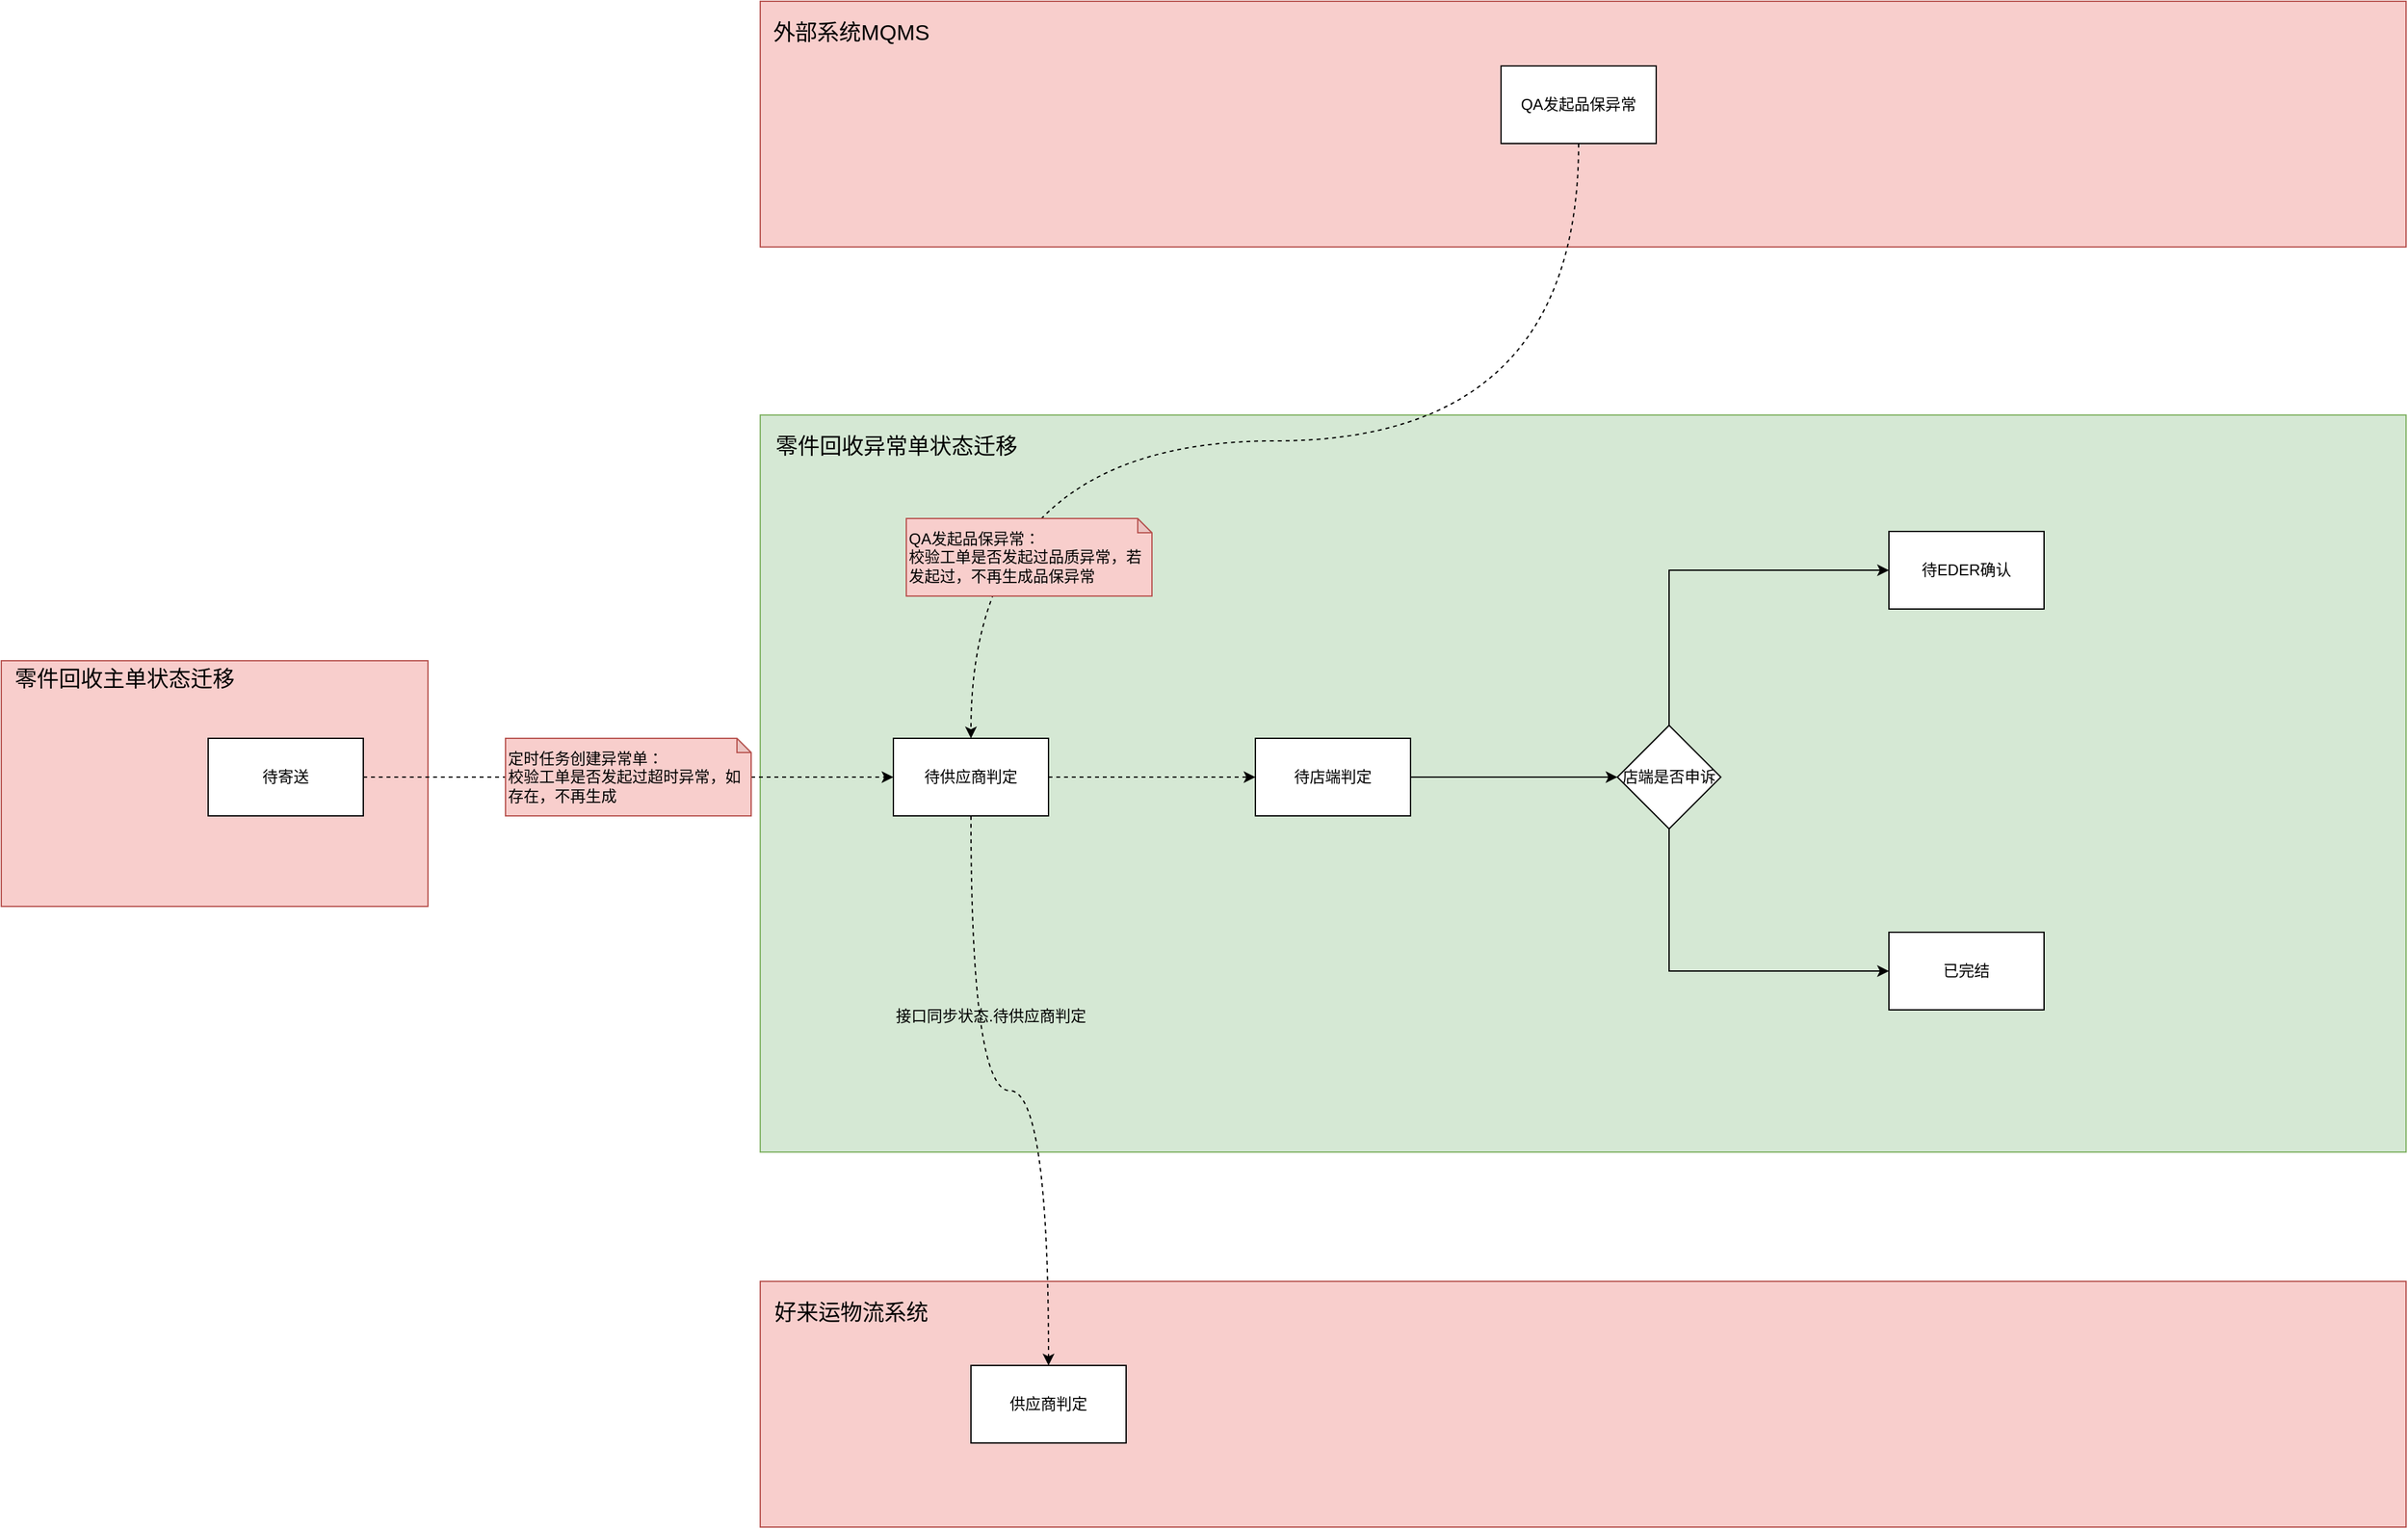 <mxfile version="24.2.3" type="github">
  <diagram id="C5RBs43oDa-KdzZeNtuy" name="Page-1">
    <mxGraphModel dx="1818" dy="2090" grid="1" gridSize="10" guides="1" tooltips="1" connect="1" arrows="1" fold="1" page="1" pageScale="1" pageWidth="827" pageHeight="1169" math="0" shadow="0">
      <root>
        <mxCell id="WIyWlLk6GJQsqaUBKTNV-0" />
        <mxCell id="WIyWlLk6GJQsqaUBKTNV-1" parent="WIyWlLk6GJQsqaUBKTNV-0" />
        <mxCell id="k3RtzrjtE9WO0fGIoLr3-0" value="" style="rounded=0;whiteSpace=wrap;html=1;fillColor=#f8cecc;strokeColor=#b85450;" vertex="1" parent="WIyWlLk6GJQsqaUBKTNV-1">
          <mxGeometry x="827" y="-150" width="1273" height="190" as="geometry" />
        </mxCell>
        <mxCell id="k3RtzrjtE9WO0fGIoLr3-1" value="" style="rounded=0;whiteSpace=wrap;html=1;fillColor=#d5e8d4;strokeColor=#82b366;" vertex="1" parent="WIyWlLk6GJQsqaUBKTNV-1">
          <mxGeometry x="827" y="170" width="1273" height="570" as="geometry" />
        </mxCell>
        <mxCell id="k3RtzrjtE9WO0fGIoLr3-2" value="" style="rounded=0;whiteSpace=wrap;html=1;fillColor=#f8cecc;strokeColor=#b85450;" vertex="1" parent="WIyWlLk6GJQsqaUBKTNV-1">
          <mxGeometry x="827" y="840" width="1273" height="190" as="geometry" />
        </mxCell>
        <mxCell id="k3RtzrjtE9WO0fGIoLr3-3" value="" style="rounded=0;whiteSpace=wrap;html=1;fillColor=#f8cecc;strokeColor=#b85450;" vertex="1" parent="WIyWlLk6GJQsqaUBKTNV-1">
          <mxGeometry x="240" y="360" width="330" height="190" as="geometry" />
        </mxCell>
        <mxCell id="k3RtzrjtE9WO0fGIoLr3-4" value="零件回收主单状态迁移" style="text;html=1;align=center;verticalAlign=middle;resizable=0;points=[];autosize=1;strokeColor=none;fillColor=none;fontSize=17;" vertex="1" parent="WIyWlLk6GJQsqaUBKTNV-1">
          <mxGeometry x="240" y="360" width="190" height="30" as="geometry" />
        </mxCell>
        <mxCell id="k3RtzrjtE9WO0fGIoLr3-14" style="edgeStyle=orthogonalEdgeStyle;rounded=0;orthogonalLoop=1;jettySize=auto;html=1;exitX=1;exitY=0.5;exitDx=0;exitDy=0;entryX=0;entryY=0.5;entryDx=0;entryDy=0;dashed=1;" edge="1" parent="WIyWlLk6GJQsqaUBKTNV-1" source="k3RtzrjtE9WO0fGIoLr3-5" target="k3RtzrjtE9WO0fGIoLr3-7">
          <mxGeometry relative="1" as="geometry" />
        </mxCell>
        <mxCell id="k3RtzrjtE9WO0fGIoLr3-5" value="待寄送" style="rounded=0;whiteSpace=wrap;html=1;" vertex="1" parent="WIyWlLk6GJQsqaUBKTNV-1">
          <mxGeometry x="400" y="420" width="120" height="60" as="geometry" />
        </mxCell>
        <mxCell id="k3RtzrjtE9WO0fGIoLr3-21" style="edgeStyle=orthogonalEdgeStyle;rounded=0;orthogonalLoop=1;jettySize=auto;html=1;exitX=1;exitY=0.5;exitDx=0;exitDy=0;dashed=1;" edge="1" parent="WIyWlLk6GJQsqaUBKTNV-1" source="k3RtzrjtE9WO0fGIoLr3-7" target="k3RtzrjtE9WO0fGIoLr3-8">
          <mxGeometry relative="1" as="geometry" />
        </mxCell>
        <mxCell id="k3RtzrjtE9WO0fGIoLr3-29" style="edgeStyle=orthogonalEdgeStyle;rounded=0;orthogonalLoop=1;jettySize=auto;html=1;exitX=0.5;exitY=1;exitDx=0;exitDy=0;entryX=0.5;entryY=0;entryDx=0;entryDy=0;curved=1;dashed=1;" edge="1" parent="WIyWlLk6GJQsqaUBKTNV-1" source="k3RtzrjtE9WO0fGIoLr3-7" target="k3RtzrjtE9WO0fGIoLr3-23">
          <mxGeometry relative="1" as="geometry" />
        </mxCell>
        <mxCell id="k3RtzrjtE9WO0fGIoLr3-7" value="&lt;span style=&quot;font-size: 12px;&quot;&gt;待供应商判定&lt;/span&gt;" style="rounded=0;whiteSpace=wrap;html=1;" vertex="1" parent="WIyWlLk6GJQsqaUBKTNV-1">
          <mxGeometry x="930" y="420" width="120" height="60" as="geometry" />
        </mxCell>
        <mxCell id="k3RtzrjtE9WO0fGIoLr3-22" style="edgeStyle=orthogonalEdgeStyle;rounded=0;orthogonalLoop=1;jettySize=auto;html=1;exitX=1;exitY=0.5;exitDx=0;exitDy=0;" edge="1" parent="WIyWlLk6GJQsqaUBKTNV-1" source="k3RtzrjtE9WO0fGIoLr3-8" target="k3RtzrjtE9WO0fGIoLr3-18">
          <mxGeometry relative="1" as="geometry" />
        </mxCell>
        <mxCell id="k3RtzrjtE9WO0fGIoLr3-8" value="&lt;span style=&quot;font-size: 12px;&quot;&gt;待店端判定&lt;/span&gt;" style="rounded=0;whiteSpace=wrap;html=1;" vertex="1" parent="WIyWlLk6GJQsqaUBKTNV-1">
          <mxGeometry x="1210" y="420" width="120" height="60" as="geometry" />
        </mxCell>
        <mxCell id="k3RtzrjtE9WO0fGIoLr3-9" value="&lt;span style=&quot;font-size: 12px;&quot;&gt;待EDER确认&lt;/span&gt;" style="rounded=0;whiteSpace=wrap;html=1;" vertex="1" parent="WIyWlLk6GJQsqaUBKTNV-1">
          <mxGeometry x="1700" y="260" width="120" height="60" as="geometry" />
        </mxCell>
        <mxCell id="k3RtzrjtE9WO0fGIoLr3-10" value="&lt;span style=&quot;font-size: 12px;&quot;&gt;已完结&lt;/span&gt;" style="rounded=0;whiteSpace=wrap;html=1;" vertex="1" parent="WIyWlLk6GJQsqaUBKTNV-1">
          <mxGeometry x="1700" y="570" width="120" height="60" as="geometry" />
        </mxCell>
        <mxCell id="k3RtzrjtE9WO0fGIoLr3-25" style="edgeStyle=orthogonalEdgeStyle;rounded=0;orthogonalLoop=1;jettySize=auto;html=1;exitX=0.5;exitY=1;exitDx=0;exitDy=0;entryX=0.5;entryY=0;entryDx=0;entryDy=0;curved=1;dashed=1;" edge="1" parent="WIyWlLk6GJQsqaUBKTNV-1" source="k3RtzrjtE9WO0fGIoLr3-11" target="k3RtzrjtE9WO0fGIoLr3-7">
          <mxGeometry relative="1" as="geometry" />
        </mxCell>
        <mxCell id="k3RtzrjtE9WO0fGIoLr3-11" value="QA发起品保异常" style="rounded=0;whiteSpace=wrap;html=1;" vertex="1" parent="WIyWlLk6GJQsqaUBKTNV-1">
          <mxGeometry x="1400" y="-100" width="120" height="60" as="geometry" />
        </mxCell>
        <mxCell id="k3RtzrjtE9WO0fGIoLr3-12" value="外部系统MQMS" style="text;html=1;align=center;verticalAlign=middle;resizable=0;points=[];autosize=1;strokeColor=none;fillColor=none;fontSize=17;" vertex="1" parent="WIyWlLk6GJQsqaUBKTNV-1">
          <mxGeometry x="827" y="-140" width="140" height="30" as="geometry" />
        </mxCell>
        <mxCell id="k3RtzrjtE9WO0fGIoLr3-13" value="好来运物流系统" style="text;html=1;align=center;verticalAlign=middle;resizable=0;points=[];autosize=1;strokeColor=none;fillColor=none;fontSize=17;" vertex="1" parent="WIyWlLk6GJQsqaUBKTNV-1">
          <mxGeometry x="827" y="850" width="140" height="30" as="geometry" />
        </mxCell>
        <mxCell id="k3RtzrjtE9WO0fGIoLr3-16" value="零件回收异常单状态迁移" style="text;html=1;align=center;verticalAlign=middle;resizable=0;points=[];autosize=1;strokeColor=none;fillColor=none;fontSize=17;" vertex="1" parent="WIyWlLk6GJQsqaUBKTNV-1">
          <mxGeometry x="827" y="180" width="210" height="30" as="geometry" />
        </mxCell>
        <mxCell id="k3RtzrjtE9WO0fGIoLr3-19" style="edgeStyle=orthogonalEdgeStyle;rounded=0;orthogonalLoop=1;jettySize=auto;html=1;exitX=0.5;exitY=1;exitDx=0;exitDy=0;entryX=0;entryY=0.5;entryDx=0;entryDy=0;" edge="1" parent="WIyWlLk6GJQsqaUBKTNV-1" source="k3RtzrjtE9WO0fGIoLr3-18" target="k3RtzrjtE9WO0fGIoLr3-10">
          <mxGeometry relative="1" as="geometry" />
        </mxCell>
        <mxCell id="k3RtzrjtE9WO0fGIoLr3-20" style="edgeStyle=orthogonalEdgeStyle;rounded=0;orthogonalLoop=1;jettySize=auto;html=1;exitX=0.5;exitY=0;exitDx=0;exitDy=0;entryX=0;entryY=0.5;entryDx=0;entryDy=0;" edge="1" parent="WIyWlLk6GJQsqaUBKTNV-1" source="k3RtzrjtE9WO0fGIoLr3-18" target="k3RtzrjtE9WO0fGIoLr3-9">
          <mxGeometry relative="1" as="geometry" />
        </mxCell>
        <mxCell id="k3RtzrjtE9WO0fGIoLr3-18" value="店端是否申诉" style="rhombus;whiteSpace=wrap;html=1;" vertex="1" parent="WIyWlLk6GJQsqaUBKTNV-1">
          <mxGeometry x="1490" y="410" width="80" height="80" as="geometry" />
        </mxCell>
        <mxCell id="k3RtzrjtE9WO0fGIoLr3-23" value="&lt;span style=&quot;font-size: 12px;&quot;&gt;供应商判定&lt;/span&gt;" style="rounded=0;whiteSpace=wrap;html=1;" vertex="1" parent="WIyWlLk6GJQsqaUBKTNV-1">
          <mxGeometry x="990" y="905" width="120" height="60" as="geometry" />
        </mxCell>
        <mxCell id="k3RtzrjtE9WO0fGIoLr3-26" value="QA发起品保异常：&lt;br&gt;校验工单是否发起过品质异常，若发起过，不再生成品保异常" style="shape=note;whiteSpace=wrap;html=1;backgroundOutline=1;darkOpacity=0.05;size=11;fillColor=#f8cecc;strokeColor=#b85450;align=left;" vertex="1" parent="WIyWlLk6GJQsqaUBKTNV-1">
          <mxGeometry x="940" y="250" width="190" height="60" as="geometry" />
        </mxCell>
        <mxCell id="k3RtzrjtE9WO0fGIoLr3-28" value="&lt;span style=&quot;text-wrap: nowrap;&quot;&gt;定时任务创建异常单：&lt;br&gt;校验工单是否发起过超时异常，如&lt;br&gt;存在，不再生成&lt;/span&gt;" style="shape=note;html=1;backgroundOutline=1;darkOpacity=0.05;size=11;fillColor=#f8cecc;strokeColor=#b85450;align=left;whiteSpace=wrap;" vertex="1" parent="WIyWlLk6GJQsqaUBKTNV-1">
          <mxGeometry x="630" y="420" width="190" height="60" as="geometry" />
        </mxCell>
        <mxCell id="k3RtzrjtE9WO0fGIoLr3-30" value="接口同步状态.待供应商判定" style="text;html=1;align=center;verticalAlign=middle;resizable=0;points=[];autosize=1;strokeColor=none;fillColor=none;" vertex="1" parent="WIyWlLk6GJQsqaUBKTNV-1">
          <mxGeometry x="920" y="620" width="170" height="30" as="geometry" />
        </mxCell>
      </root>
    </mxGraphModel>
  </diagram>
</mxfile>
